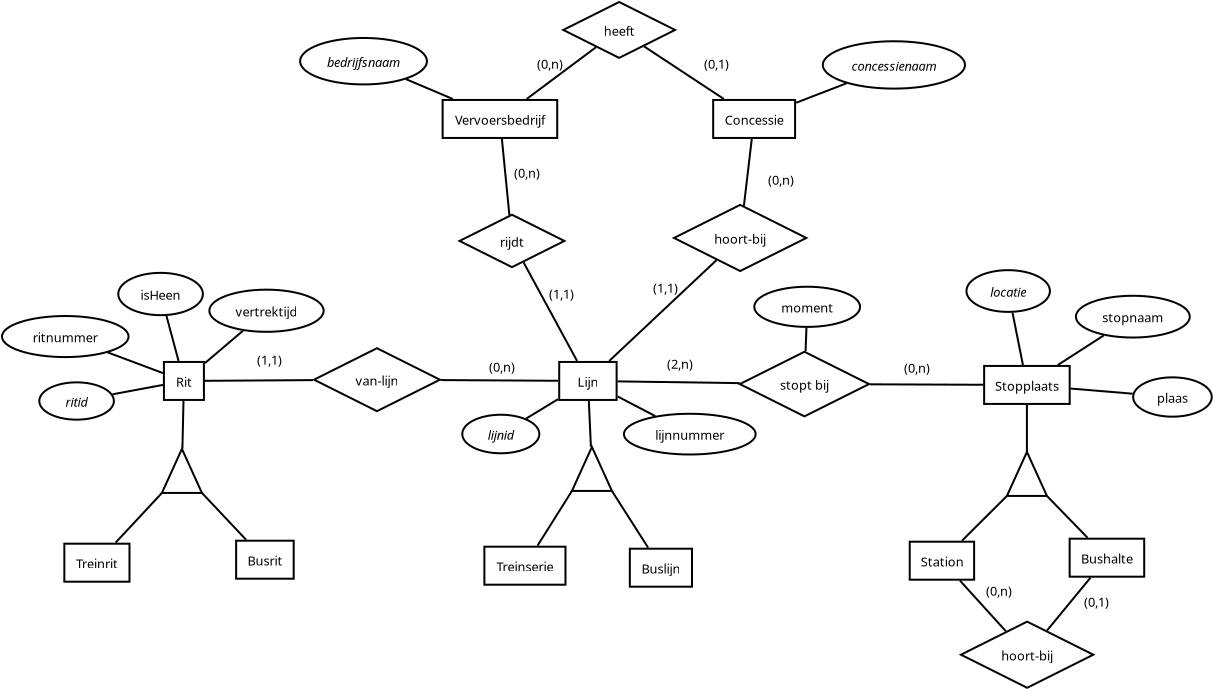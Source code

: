 <?xml version="1.0" encoding="UTF-8"?>
<dia:diagram xmlns:dia="http://www.lysator.liu.se/~alla/dia/">
  <dia:layer name="Background" visible="true" active="true">
    <dia:object type="Flowchart - Box" version="0" id="O0">
      <dia:attribute name="obj_pos">
        <dia:point val="77.44,1.2"/>
      </dia:attribute>
      <dia:attribute name="obj_bb">
        <dia:rectangle val="77.39,1.15;80.71,3.15"/>
      </dia:attribute>
      <dia:attribute name="elem_corner">
        <dia:point val="77.44,1.2"/>
      </dia:attribute>
      <dia:attribute name="elem_width">
        <dia:real val="3.22"/>
      </dia:attribute>
      <dia:attribute name="elem_height">
        <dia:real val="1.9"/>
      </dia:attribute>
      <dia:attribute name="show_background">
        <dia:boolean val="true"/>
      </dia:attribute>
      <dia:attribute name="padding">
        <dia:real val="0.5"/>
      </dia:attribute>
      <dia:attribute name="text">
        <dia:composite type="text">
          <dia:attribute name="string">
            <dia:string>#Station#</dia:string>
          </dia:attribute>
          <dia:attribute name="font">
            <dia:font family="sans" style="0" name="Helvetica"/>
          </dia:attribute>
          <dia:attribute name="height">
            <dia:real val="0.8"/>
          </dia:attribute>
          <dia:attribute name="pos">
            <dia:point val="79.05,2.434"/>
          </dia:attribute>
          <dia:attribute name="color">
            <dia:color val="#000000"/>
          </dia:attribute>
          <dia:attribute name="alignment">
            <dia:enum val="1"/>
          </dia:attribute>
        </dia:composite>
      </dia:attribute>
    </dia:object>
    <dia:object type="Flowchart - Box" version="0" id="O1">
      <dia:attribute name="obj_pos">
        <dia:point val="85.436,1.05"/>
      </dia:attribute>
      <dia:attribute name="obj_bb">
        <dia:rectangle val="85.386,1;89.214,3"/>
      </dia:attribute>
      <dia:attribute name="elem_corner">
        <dia:point val="85.436,1.05"/>
      </dia:attribute>
      <dia:attribute name="elem_width">
        <dia:real val="3.728"/>
      </dia:attribute>
      <dia:attribute name="elem_height">
        <dia:real val="1.9"/>
      </dia:attribute>
      <dia:attribute name="show_background">
        <dia:boolean val="true"/>
      </dia:attribute>
      <dia:attribute name="padding">
        <dia:real val="0.5"/>
      </dia:attribute>
      <dia:attribute name="text">
        <dia:composite type="text">
          <dia:attribute name="string">
            <dia:string>#Bushalte#</dia:string>
          </dia:attribute>
          <dia:attribute name="font">
            <dia:font family="sans" style="0" name="Helvetica"/>
          </dia:attribute>
          <dia:attribute name="height">
            <dia:real val="0.8"/>
          </dia:attribute>
          <dia:attribute name="pos">
            <dia:point val="87.3,2.284"/>
          </dia:attribute>
          <dia:attribute name="color">
            <dia:color val="#000000"/>
          </dia:attribute>
          <dia:attribute name="alignment">
            <dia:enum val="1"/>
          </dia:attribute>
        </dia:composite>
      </dia:attribute>
    </dia:object>
    <dia:object type="Flowchart - Box" version="0" id="O2">
      <dia:attribute name="obj_pos">
        <dia:point val="63.446,1.55"/>
      </dia:attribute>
      <dia:attribute name="obj_bb">
        <dia:rectangle val="63.396,1.5;66.604,3.5"/>
      </dia:attribute>
      <dia:attribute name="elem_corner">
        <dia:point val="63.446,1.55"/>
      </dia:attribute>
      <dia:attribute name="elem_width">
        <dia:real val="3.107"/>
      </dia:attribute>
      <dia:attribute name="elem_height">
        <dia:real val="1.9"/>
      </dia:attribute>
      <dia:attribute name="show_background">
        <dia:boolean val="true"/>
      </dia:attribute>
      <dia:attribute name="padding">
        <dia:real val="0.5"/>
      </dia:attribute>
      <dia:attribute name="text">
        <dia:composite type="text">
          <dia:attribute name="string">
            <dia:string>#Buslijn#</dia:string>
          </dia:attribute>
          <dia:attribute name="font">
            <dia:font family="sans" style="0" name="Helvetica"/>
          </dia:attribute>
          <dia:attribute name="height">
            <dia:real val="0.8"/>
          </dia:attribute>
          <dia:attribute name="pos">
            <dia:point val="65.0,2.784"/>
          </dia:attribute>
          <dia:attribute name="color">
            <dia:color val="#000000"/>
          </dia:attribute>
          <dia:attribute name="alignment">
            <dia:enum val="1"/>
          </dia:attribute>
        </dia:composite>
      </dia:attribute>
    </dia:object>
    <dia:object type="Flowchart - Box" version="0" id="O3">
      <dia:attribute name="obj_pos">
        <dia:point val="56.173,1.45"/>
      </dia:attribute>
      <dia:attribute name="obj_bb">
        <dia:rectangle val="56.123,1.4;60.278,3.4"/>
      </dia:attribute>
      <dia:attribute name="elem_corner">
        <dia:point val="56.173,1.45"/>
      </dia:attribute>
      <dia:attribute name="elem_width">
        <dia:real val="4.055"/>
      </dia:attribute>
      <dia:attribute name="elem_height">
        <dia:real val="1.9"/>
      </dia:attribute>
      <dia:attribute name="show_background">
        <dia:boolean val="true"/>
      </dia:attribute>
      <dia:attribute name="padding">
        <dia:real val="0.5"/>
      </dia:attribute>
      <dia:attribute name="text">
        <dia:composite type="text">
          <dia:attribute name="string">
            <dia:string>#Treinserie#</dia:string>
          </dia:attribute>
          <dia:attribute name="font">
            <dia:font family="sans" style="0" name="Helvetica"/>
          </dia:attribute>
          <dia:attribute name="height">
            <dia:real val="0.8"/>
          </dia:attribute>
          <dia:attribute name="pos">
            <dia:point val="58.2,2.684"/>
          </dia:attribute>
          <dia:attribute name="color">
            <dia:color val="#000000"/>
          </dia:attribute>
          <dia:attribute name="alignment">
            <dia:enum val="1"/>
          </dia:attribute>
        </dia:composite>
      </dia:attribute>
    </dia:object>
    <dia:object type="Flowchart - Box" version="0" id="O4">
      <dia:attribute name="obj_pos">
        <dia:point val="35.171,1.3"/>
      </dia:attribute>
      <dia:attribute name="obj_bb">
        <dia:rectangle val="35.121,1.25;38.479,3.25"/>
      </dia:attribute>
      <dia:attribute name="elem_corner">
        <dia:point val="35.171,1.3"/>
      </dia:attribute>
      <dia:attribute name="elem_width">
        <dia:real val="3.257"/>
      </dia:attribute>
      <dia:attribute name="elem_height">
        <dia:real val="1.9"/>
      </dia:attribute>
      <dia:attribute name="show_background">
        <dia:boolean val="true"/>
      </dia:attribute>
      <dia:attribute name="padding">
        <dia:real val="0.5"/>
      </dia:attribute>
      <dia:attribute name="text">
        <dia:composite type="text">
          <dia:attribute name="string">
            <dia:string>#Treinrit#</dia:string>
          </dia:attribute>
          <dia:attribute name="font">
            <dia:font family="sans" style="0" name="Helvetica"/>
          </dia:attribute>
          <dia:attribute name="height">
            <dia:real val="0.8"/>
          </dia:attribute>
          <dia:attribute name="pos">
            <dia:point val="36.8,2.534"/>
          </dia:attribute>
          <dia:attribute name="color">
            <dia:color val="#000000"/>
          </dia:attribute>
          <dia:attribute name="alignment">
            <dia:enum val="1"/>
          </dia:attribute>
        </dia:composite>
      </dia:attribute>
    </dia:object>
    <dia:object type="Flowchart - Box" version="0" id="O5">
      <dia:attribute name="obj_pos">
        <dia:point val="43.761,1.15"/>
      </dia:attribute>
      <dia:attribute name="obj_bb">
        <dia:rectangle val="43.711,1.1;46.689,3.1"/>
      </dia:attribute>
      <dia:attribute name="elem_corner">
        <dia:point val="43.761,1.15"/>
      </dia:attribute>
      <dia:attribute name="elem_width">
        <dia:real val="2.877"/>
      </dia:attribute>
      <dia:attribute name="elem_height">
        <dia:real val="1.9"/>
      </dia:attribute>
      <dia:attribute name="show_background">
        <dia:boolean val="true"/>
      </dia:attribute>
      <dia:attribute name="padding">
        <dia:real val="0.5"/>
      </dia:attribute>
      <dia:attribute name="text">
        <dia:composite type="text">
          <dia:attribute name="string">
            <dia:string>#Busrit#</dia:string>
          </dia:attribute>
          <dia:attribute name="font">
            <dia:font family="sans" style="0" name="Helvetica"/>
          </dia:attribute>
          <dia:attribute name="height">
            <dia:real val="0.8"/>
          </dia:attribute>
          <dia:attribute name="pos">
            <dia:point val="45.2,2.384"/>
          </dia:attribute>
          <dia:attribute name="color">
            <dia:color val="#000000"/>
          </dia:attribute>
          <dia:attribute name="alignment">
            <dia:enum val="1"/>
          </dia:attribute>
        </dia:composite>
      </dia:attribute>
    </dia:object>
    <dia:object type="Flowchart - Diamond" version="0" id="O6">
      <dia:attribute name="obj_pos">
        <dia:point val="47.652,-8.474"/>
      </dia:attribute>
      <dia:attribute name="obj_bb">
        <dia:rectangle val="47.602,-8.524;53.998,-5.276"/>
      </dia:attribute>
      <dia:attribute name="elem_corner">
        <dia:point val="47.652,-8.474"/>
      </dia:attribute>
      <dia:attribute name="elem_width">
        <dia:real val="6.296"/>
      </dia:attribute>
      <dia:attribute name="elem_height">
        <dia:real val="3.148"/>
      </dia:attribute>
      <dia:attribute name="show_background">
        <dia:boolean val="true"/>
      </dia:attribute>
      <dia:attribute name="padding">
        <dia:real val="0.354"/>
      </dia:attribute>
      <dia:attribute name="text">
        <dia:composite type="text">
          <dia:attribute name="string">
            <dia:string>#van-lijn#</dia:string>
          </dia:attribute>
          <dia:attribute name="font">
            <dia:font family="sans" style="0" name="Helvetica"/>
          </dia:attribute>
          <dia:attribute name="height">
            <dia:real val="0.8"/>
          </dia:attribute>
          <dia:attribute name="pos">
            <dia:point val="50.8,-6.616"/>
          </dia:attribute>
          <dia:attribute name="color">
            <dia:color val="#000000"/>
          </dia:attribute>
          <dia:attribute name="alignment">
            <dia:enum val="1"/>
          </dia:attribute>
        </dia:composite>
      </dia:attribute>
    </dia:object>
    <dia:object type="Flowchart - Box" version="0" id="O7">
      <dia:attribute name="obj_pos">
        <dia:point val="54.086,-20.887"/>
      </dia:attribute>
      <dia:attribute name="obj_bb">
        <dia:rectangle val="54.036,-20.938;59.864,-18.938"/>
      </dia:attribute>
      <dia:attribute name="elem_corner">
        <dia:point val="54.086,-20.887"/>
      </dia:attribute>
      <dia:attribute name="elem_width">
        <dia:real val="5.728"/>
      </dia:attribute>
      <dia:attribute name="elem_height">
        <dia:real val="1.9"/>
      </dia:attribute>
      <dia:attribute name="show_background">
        <dia:boolean val="true"/>
      </dia:attribute>
      <dia:attribute name="padding">
        <dia:real val="0.5"/>
      </dia:attribute>
      <dia:attribute name="text">
        <dia:composite type="text">
          <dia:attribute name="string">
            <dia:string>#Vervoersbedrijf#</dia:string>
          </dia:attribute>
          <dia:attribute name="font">
            <dia:font family="sans" style="0" name="Helvetica"/>
          </dia:attribute>
          <dia:attribute name="height">
            <dia:real val="0.8"/>
          </dia:attribute>
          <dia:attribute name="pos">
            <dia:point val="56.95,-19.653"/>
          </dia:attribute>
          <dia:attribute name="color">
            <dia:color val="#000000"/>
          </dia:attribute>
          <dia:attribute name="alignment">
            <dia:enum val="1"/>
          </dia:attribute>
        </dia:composite>
      </dia:attribute>
    </dia:object>
    <dia:object type="Flowchart - Diamond" version="0" id="O8">
      <dia:attribute name="obj_pos">
        <dia:point val="54.931,-15.147"/>
      </dia:attribute>
      <dia:attribute name="obj_bb">
        <dia:rectangle val="54.881,-15.197;60.219,-12.478"/>
      </dia:attribute>
      <dia:attribute name="elem_corner">
        <dia:point val="54.931,-15.147"/>
      </dia:attribute>
      <dia:attribute name="elem_width">
        <dia:real val="5.239"/>
      </dia:attribute>
      <dia:attribute name="elem_height">
        <dia:real val="2.619"/>
      </dia:attribute>
      <dia:attribute name="show_background">
        <dia:boolean val="true"/>
      </dia:attribute>
      <dia:attribute name="padding">
        <dia:real val="0.354"/>
      </dia:attribute>
      <dia:attribute name="text">
        <dia:composite type="text">
          <dia:attribute name="string">
            <dia:string>#rijdt#</dia:string>
          </dia:attribute>
          <dia:attribute name="font">
            <dia:font family="sans" style="0" name="Helvetica"/>
          </dia:attribute>
          <dia:attribute name="height">
            <dia:real val="0.8"/>
          </dia:attribute>
          <dia:attribute name="pos">
            <dia:point val="57.55,-13.553"/>
          </dia:attribute>
          <dia:attribute name="color">
            <dia:color val="#000000"/>
          </dia:attribute>
          <dia:attribute name="alignment">
            <dia:enum val="1"/>
          </dia:attribute>
        </dia:composite>
      </dia:attribute>
    </dia:object>
    <dia:object type="Flowchart - Diamond" version="0" id="O9">
      <dia:attribute name="obj_pos">
        <dia:point val="68.944,-8.296"/>
      </dia:attribute>
      <dia:attribute name="obj_bb">
        <dia:rectangle val="68.894,-8.346;75.453,-5.016"/>
      </dia:attribute>
      <dia:attribute name="elem_corner">
        <dia:point val="68.944,-8.296"/>
      </dia:attribute>
      <dia:attribute name="elem_width">
        <dia:real val="6.459"/>
      </dia:attribute>
      <dia:attribute name="elem_height">
        <dia:real val="3.229"/>
      </dia:attribute>
      <dia:attribute name="show_background">
        <dia:boolean val="true"/>
      </dia:attribute>
      <dia:attribute name="padding">
        <dia:real val="0.354"/>
      </dia:attribute>
      <dia:attribute name="text">
        <dia:composite type="text">
          <dia:attribute name="string">
            <dia:string>#stopt bij#</dia:string>
          </dia:attribute>
          <dia:attribute name="font">
            <dia:font family="sans" style="0" name="Helvetica"/>
          </dia:attribute>
          <dia:attribute name="height">
            <dia:real val="0.8"/>
          </dia:attribute>
          <dia:attribute name="pos">
            <dia:point val="72.173,-6.397"/>
          </dia:attribute>
          <dia:attribute name="color">
            <dia:color val="#000000"/>
          </dia:attribute>
          <dia:attribute name="alignment">
            <dia:enum val="1"/>
          </dia:attribute>
        </dia:composite>
      </dia:attribute>
    </dia:object>
    <dia:object type="Flowchart - Box" version="0" id="O10">
      <dia:attribute name="obj_pos">
        <dia:point val="40.15,-7.787"/>
      </dia:attribute>
      <dia:attribute name="obj_bb">
        <dia:rectangle val="40.1,-7.838;42.2,-5.838"/>
      </dia:attribute>
      <dia:attribute name="elem_corner">
        <dia:point val="40.15,-7.787"/>
      </dia:attribute>
      <dia:attribute name="elem_width">
        <dia:real val="2"/>
      </dia:attribute>
      <dia:attribute name="elem_height">
        <dia:real val="1.9"/>
      </dia:attribute>
      <dia:attribute name="show_background">
        <dia:boolean val="true"/>
      </dia:attribute>
      <dia:attribute name="padding">
        <dia:real val="0.5"/>
      </dia:attribute>
      <dia:attribute name="text">
        <dia:composite type="text">
          <dia:attribute name="string">
            <dia:string>#Rit#</dia:string>
          </dia:attribute>
          <dia:attribute name="font">
            <dia:font family="sans" style="0" name="Helvetica"/>
          </dia:attribute>
          <dia:attribute name="height">
            <dia:real val="0.8"/>
          </dia:attribute>
          <dia:attribute name="pos">
            <dia:point val="41.15,-6.553"/>
          </dia:attribute>
          <dia:attribute name="color">
            <dia:color val="#000000"/>
          </dia:attribute>
          <dia:attribute name="alignment">
            <dia:enum val="1"/>
          </dia:attribute>
        </dia:composite>
      </dia:attribute>
    </dia:object>
    <dia:object type="Flowchart - Extract" version="1" id="O11">
      <dia:attribute name="obj_pos">
        <dia:point val="40.05,-3.438"/>
      </dia:attribute>
      <dia:attribute name="obj_bb">
        <dia:rectangle val="39.972,-3.558;42.128,-1.188"/>
      </dia:attribute>
      <dia:attribute name="meta">
        <dia:composite type="dict"/>
      </dia:attribute>
      <dia:attribute name="elem_corner">
        <dia:point val="40.05,-3.438"/>
      </dia:attribute>
      <dia:attribute name="elem_width">
        <dia:real val="2"/>
      </dia:attribute>
      <dia:attribute name="elem_height">
        <dia:real val="2.2"/>
      </dia:attribute>
      <dia:attribute name="line_width">
        <dia:real val="0.1"/>
      </dia:attribute>
      <dia:attribute name="line_colour">
        <dia:color val="#000000"/>
      </dia:attribute>
      <dia:attribute name="fill_colour">
        <dia:color val="#ffffff"/>
      </dia:attribute>
      <dia:attribute name="show_background">
        <dia:boolean val="true"/>
      </dia:attribute>
      <dia:attribute name="line_style">
        <dia:enum val="0"/>
        <dia:real val="1"/>
      </dia:attribute>
      <dia:attribute name="padding">
        <dia:real val="0.1"/>
      </dia:attribute>
      <dia:attribute name="text">
        <dia:composite type="text">
          <dia:attribute name="string">
            <dia:string>##</dia:string>
          </dia:attribute>
          <dia:attribute name="font">
            <dia:font family="sans" style="0" name="Helvetica"/>
          </dia:attribute>
          <dia:attribute name="height">
            <dia:real val="0.8"/>
          </dia:attribute>
          <dia:attribute name="pos">
            <dia:point val="41.05,-1.503"/>
          </dia:attribute>
          <dia:attribute name="color">
            <dia:color val="#000000"/>
          </dia:attribute>
          <dia:attribute name="alignment">
            <dia:enum val="1"/>
          </dia:attribute>
        </dia:composite>
      </dia:attribute>
      <dia:attribute name="flip_horizontal">
        <dia:boolean val="false"/>
      </dia:attribute>
      <dia:attribute name="flip_vertical">
        <dia:boolean val="false"/>
      </dia:attribute>
      <dia:attribute name="subscale">
        <dia:real val="1"/>
      </dia:attribute>
    </dia:object>
    <dia:object type="Flowchart - Box" version="0" id="O12">
      <dia:attribute name="obj_pos">
        <dia:point val="59.915,-7.787"/>
      </dia:attribute>
      <dia:attribute name="obj_bb">
        <dia:rectangle val="59.865,-7.838;62.835,-5.838"/>
      </dia:attribute>
      <dia:attribute name="elem_corner">
        <dia:point val="59.915,-7.787"/>
      </dia:attribute>
      <dia:attribute name="elem_width">
        <dia:real val="2.87"/>
      </dia:attribute>
      <dia:attribute name="elem_height">
        <dia:real val="1.9"/>
      </dia:attribute>
      <dia:attribute name="show_background">
        <dia:boolean val="true"/>
      </dia:attribute>
      <dia:attribute name="padding">
        <dia:real val="0.5"/>
      </dia:attribute>
      <dia:attribute name="text">
        <dia:composite type="text">
          <dia:attribute name="string">
            <dia:string>#Lijn#</dia:string>
          </dia:attribute>
          <dia:attribute name="font">
            <dia:font family="sans" style="0" name="Helvetica"/>
          </dia:attribute>
          <dia:attribute name="height">
            <dia:real val="0.8"/>
          </dia:attribute>
          <dia:attribute name="pos">
            <dia:point val="61.35,-6.553"/>
          </dia:attribute>
          <dia:attribute name="color">
            <dia:color val="#000000"/>
          </dia:attribute>
          <dia:attribute name="alignment">
            <dia:enum val="1"/>
          </dia:attribute>
        </dia:composite>
      </dia:attribute>
    </dia:object>
    <dia:object type="Flowchart - Extract" version="1" id="O13">
      <dia:attribute name="obj_pos">
        <dia:point val="60.55,-3.538"/>
      </dia:attribute>
      <dia:attribute name="obj_bb">
        <dia:rectangle val="60.472,-3.658;62.628,-1.288"/>
      </dia:attribute>
      <dia:attribute name="meta">
        <dia:composite type="dict"/>
      </dia:attribute>
      <dia:attribute name="elem_corner">
        <dia:point val="60.55,-3.538"/>
      </dia:attribute>
      <dia:attribute name="elem_width">
        <dia:real val="2"/>
      </dia:attribute>
      <dia:attribute name="elem_height">
        <dia:real val="2.2"/>
      </dia:attribute>
      <dia:attribute name="line_width">
        <dia:real val="0.1"/>
      </dia:attribute>
      <dia:attribute name="line_colour">
        <dia:color val="#000000"/>
      </dia:attribute>
      <dia:attribute name="fill_colour">
        <dia:color val="#ffffff"/>
      </dia:attribute>
      <dia:attribute name="show_background">
        <dia:boolean val="true"/>
      </dia:attribute>
      <dia:attribute name="line_style">
        <dia:enum val="0"/>
        <dia:real val="1"/>
      </dia:attribute>
      <dia:attribute name="padding">
        <dia:real val="0.1"/>
      </dia:attribute>
      <dia:attribute name="text">
        <dia:composite type="text">
          <dia:attribute name="string">
            <dia:string>##</dia:string>
          </dia:attribute>
          <dia:attribute name="font">
            <dia:font family="sans" style="0" name="Helvetica"/>
          </dia:attribute>
          <dia:attribute name="height">
            <dia:real val="0.8"/>
          </dia:attribute>
          <dia:attribute name="pos">
            <dia:point val="61.55,-1.603"/>
          </dia:attribute>
          <dia:attribute name="color">
            <dia:color val="#000000"/>
          </dia:attribute>
          <dia:attribute name="alignment">
            <dia:enum val="1"/>
          </dia:attribute>
        </dia:composite>
      </dia:attribute>
      <dia:attribute name="flip_horizontal">
        <dia:boolean val="false"/>
      </dia:attribute>
      <dia:attribute name="flip_vertical">
        <dia:boolean val="false"/>
      </dia:attribute>
      <dia:attribute name="subscale">
        <dia:real val="1"/>
      </dia:attribute>
    </dia:object>
    <dia:object type="Flowchart - Box" version="0" id="O14">
      <dia:attribute name="obj_pos">
        <dia:point val="81.161,-7.588"/>
      </dia:attribute>
      <dia:attribute name="obj_bb">
        <dia:rectangle val="81.111,-7.638;85.489,-5.638"/>
      </dia:attribute>
      <dia:attribute name="elem_corner">
        <dia:point val="81.161,-7.588"/>
      </dia:attribute>
      <dia:attribute name="elem_width">
        <dia:real val="4.277"/>
      </dia:attribute>
      <dia:attribute name="elem_height">
        <dia:real val="1.9"/>
      </dia:attribute>
      <dia:attribute name="show_background">
        <dia:boolean val="true"/>
      </dia:attribute>
      <dia:attribute name="padding">
        <dia:real val="0.5"/>
      </dia:attribute>
      <dia:attribute name="text">
        <dia:composite type="text">
          <dia:attribute name="string">
            <dia:string>#Stopplaats#</dia:string>
          </dia:attribute>
          <dia:attribute name="font">
            <dia:font family="sans" style="0" name="Helvetica"/>
          </dia:attribute>
          <dia:attribute name="height">
            <dia:real val="0.8"/>
          </dia:attribute>
          <dia:attribute name="pos">
            <dia:point val="83.3,-6.353"/>
          </dia:attribute>
          <dia:attribute name="color">
            <dia:color val="#000000"/>
          </dia:attribute>
          <dia:attribute name="alignment">
            <dia:enum val="1"/>
          </dia:attribute>
        </dia:composite>
      </dia:attribute>
    </dia:object>
    <dia:object type="Flowchart - Extract" version="1" id="O15">
      <dia:attribute name="obj_pos">
        <dia:point val="82.3,-3.288"/>
      </dia:attribute>
      <dia:attribute name="obj_bb">
        <dia:rectangle val="82.222,-3.408;84.378,-1.038"/>
      </dia:attribute>
      <dia:attribute name="meta">
        <dia:composite type="dict"/>
      </dia:attribute>
      <dia:attribute name="elem_corner">
        <dia:point val="82.3,-3.288"/>
      </dia:attribute>
      <dia:attribute name="elem_width">
        <dia:real val="2"/>
      </dia:attribute>
      <dia:attribute name="elem_height">
        <dia:real val="2.2"/>
      </dia:attribute>
      <dia:attribute name="line_width">
        <dia:real val="0.1"/>
      </dia:attribute>
      <dia:attribute name="line_colour">
        <dia:color val="#000000"/>
      </dia:attribute>
      <dia:attribute name="fill_colour">
        <dia:color val="#ffffff"/>
      </dia:attribute>
      <dia:attribute name="show_background">
        <dia:boolean val="true"/>
      </dia:attribute>
      <dia:attribute name="line_style">
        <dia:enum val="0"/>
        <dia:real val="1"/>
      </dia:attribute>
      <dia:attribute name="padding">
        <dia:real val="0.1"/>
      </dia:attribute>
      <dia:attribute name="text">
        <dia:composite type="text">
          <dia:attribute name="string">
            <dia:string>##</dia:string>
          </dia:attribute>
          <dia:attribute name="font">
            <dia:font family="sans" style="0" name="Helvetica"/>
          </dia:attribute>
          <dia:attribute name="height">
            <dia:real val="0.8"/>
          </dia:attribute>
          <dia:attribute name="pos">
            <dia:point val="83.3,-1.353"/>
          </dia:attribute>
          <dia:attribute name="color">
            <dia:color val="#000000"/>
          </dia:attribute>
          <dia:attribute name="alignment">
            <dia:enum val="1"/>
          </dia:attribute>
        </dia:composite>
      </dia:attribute>
      <dia:attribute name="flip_horizontal">
        <dia:boolean val="false"/>
      </dia:attribute>
      <dia:attribute name="flip_vertical">
        <dia:boolean val="false"/>
      </dia:attribute>
      <dia:attribute name="subscale">
        <dia:real val="1"/>
      </dia:attribute>
    </dia:object>
    <dia:object type="Flowchart - Box" version="0" id="O16">
      <dia:attribute name="obj_pos">
        <dia:point val="67.613,-20.887"/>
      </dia:attribute>
      <dia:attribute name="obj_bb">
        <dia:rectangle val="67.563,-20.938;71.758,-18.938"/>
      </dia:attribute>
      <dia:attribute name="elem_corner">
        <dia:point val="67.613,-20.887"/>
      </dia:attribute>
      <dia:attribute name="elem_width">
        <dia:real val="4.095"/>
      </dia:attribute>
      <dia:attribute name="elem_height">
        <dia:real val="1.9"/>
      </dia:attribute>
      <dia:attribute name="show_background">
        <dia:boolean val="true"/>
      </dia:attribute>
      <dia:attribute name="padding">
        <dia:real val="0.5"/>
      </dia:attribute>
      <dia:attribute name="text">
        <dia:composite type="text">
          <dia:attribute name="string">
            <dia:string>#Concessie#</dia:string>
          </dia:attribute>
          <dia:attribute name="font">
            <dia:font family="sans" style="0" name="Helvetica"/>
          </dia:attribute>
          <dia:attribute name="height">
            <dia:real val="0.8"/>
          </dia:attribute>
          <dia:attribute name="pos">
            <dia:point val="69.66,-19.653"/>
          </dia:attribute>
          <dia:attribute name="color">
            <dia:color val="#000000"/>
          </dia:attribute>
          <dia:attribute name="alignment">
            <dia:enum val="1"/>
          </dia:attribute>
        </dia:composite>
      </dia:attribute>
    </dia:object>
    <dia:object type="Flowchart - Diamond" version="0" id="O17">
      <dia:attribute name="obj_pos">
        <dia:point val="60.117,-25.784"/>
      </dia:attribute>
      <dia:attribute name="obj_bb">
        <dia:rectangle val="60.067,-25.834;65.753,-22.941"/>
      </dia:attribute>
      <dia:attribute name="elem_corner">
        <dia:point val="60.117,-25.784"/>
      </dia:attribute>
      <dia:attribute name="elem_width">
        <dia:real val="5.586"/>
      </dia:attribute>
      <dia:attribute name="elem_height">
        <dia:real val="2.793"/>
      </dia:attribute>
      <dia:attribute name="show_background">
        <dia:boolean val="true"/>
      </dia:attribute>
      <dia:attribute name="padding">
        <dia:real val="0.354"/>
      </dia:attribute>
      <dia:attribute name="text">
        <dia:composite type="text">
          <dia:attribute name="string">
            <dia:string>#heeft#</dia:string>
          </dia:attribute>
          <dia:attribute name="font">
            <dia:font family="sans" style="0" name="Helvetica"/>
          </dia:attribute>
          <dia:attribute name="height">
            <dia:real val="0.8"/>
          </dia:attribute>
          <dia:attribute name="pos">
            <dia:point val="62.91,-24.103"/>
          </dia:attribute>
          <dia:attribute name="color">
            <dia:color val="#000000"/>
          </dia:attribute>
          <dia:attribute name="alignment">
            <dia:enum val="1"/>
          </dia:attribute>
        </dia:composite>
      </dia:attribute>
    </dia:object>
    <dia:object type="Flowchart - Diamond" version="0" id="O18">
      <dia:attribute name="obj_pos">
        <dia:point val="65.653,-15.641"/>
      </dia:attribute>
      <dia:attribute name="obj_bb">
        <dia:rectangle val="65.603,-15.691;72.317,-12.284"/>
      </dia:attribute>
      <dia:attribute name="elem_corner">
        <dia:point val="65.653,-15.641"/>
      </dia:attribute>
      <dia:attribute name="elem_width">
        <dia:real val="6.614"/>
      </dia:attribute>
      <dia:attribute name="elem_height">
        <dia:real val="3.307"/>
      </dia:attribute>
      <dia:attribute name="show_background">
        <dia:boolean val="true"/>
      </dia:attribute>
      <dia:attribute name="padding">
        <dia:real val="0.354"/>
      </dia:attribute>
      <dia:attribute name="text">
        <dia:composite type="text">
          <dia:attribute name="string">
            <dia:string>#hoort-bij#</dia:string>
          </dia:attribute>
          <dia:attribute name="font">
            <dia:font family="sans" style="0" name="Helvetica"/>
          </dia:attribute>
          <dia:attribute name="height">
            <dia:real val="0.8"/>
          </dia:attribute>
          <dia:attribute name="pos">
            <dia:point val="68.96,-13.703"/>
          </dia:attribute>
          <dia:attribute name="color">
            <dia:color val="#000000"/>
          </dia:attribute>
          <dia:attribute name="alignment">
            <dia:enum val="1"/>
          </dia:attribute>
        </dia:composite>
      </dia:attribute>
    </dia:object>
    <dia:object type="Standard - Line" version="0" id="O19">
      <dia:attribute name="obj_pos">
        <dia:point val="56.95,-19.938"/>
      </dia:attribute>
      <dia:attribute name="obj_bb">
        <dia:rectangle val="56.95,-19.938;56.95,-19.938"/>
      </dia:attribute>
      <dia:attribute name="conn_endpoints">
        <dia:point val="56.95,-19.938"/>
        <dia:point val="56.95,-19.938"/>
      </dia:attribute>
      <dia:attribute name="numcp">
        <dia:int val="1"/>
      </dia:attribute>
      <dia:connections>
        <dia:connection handle="0" to="O7" connection="16"/>
        <dia:connection handle="1" to="O7" connection="16"/>
      </dia:connections>
    </dia:object>
    <dia:object type="Standard - Line" version="0" id="O20">
      <dia:attribute name="obj_pos">
        <dia:point val="57.046,-18.96"/>
      </dia:attribute>
      <dia:attribute name="obj_bb">
        <dia:rectangle val="56.992,-19.015;57.477,-15.079"/>
      </dia:attribute>
      <dia:attribute name="conn_endpoints">
        <dia:point val="57.046,-18.96"/>
        <dia:point val="57.422,-15.133"/>
      </dia:attribute>
      <dia:attribute name="numcp">
        <dia:int val="1"/>
      </dia:attribute>
      <dia:connections>
        <dia:connection handle="0" to="O7" connection="16"/>
        <dia:connection handle="1" to="O8" connection="16"/>
      </dia:connections>
    </dia:object>
    <dia:object type="Standard - Line" version="0" id="O21">
      <dia:attribute name="obj_pos">
        <dia:point val="58.13,-12.769"/>
      </dia:attribute>
      <dia:attribute name="obj_bb">
        <dia:rectangle val="58.062,-12.837;60.875,-7.77"/>
      </dia:attribute>
      <dia:attribute name="conn_endpoints">
        <dia:point val="58.13,-12.769"/>
        <dia:point val="60.807,-7.838"/>
      </dia:attribute>
      <dia:attribute name="numcp">
        <dia:int val="1"/>
      </dia:attribute>
      <dia:connections>
        <dia:connection handle="0" to="O8" connection="16"/>
        <dia:connection handle="1" to="O12" connection="16"/>
      </dia:connections>
    </dia:object>
    <dia:object type="Standard - Text" version="1" id="O22">
      <dia:attribute name="obj_pos">
        <dia:point val="57.66,-17"/>
      </dia:attribute>
      <dia:attribute name="obj_bb">
        <dia:rectangle val="57.66,-17.684;58.978,-16.812"/>
      </dia:attribute>
      <dia:attribute name="text">
        <dia:composite type="text">
          <dia:attribute name="string">
            <dia:string>#(0,n)#</dia:string>
          </dia:attribute>
          <dia:attribute name="font">
            <dia:font family="sans" style="0" name="Helvetica"/>
          </dia:attribute>
          <dia:attribute name="height">
            <dia:real val="0.8"/>
          </dia:attribute>
          <dia:attribute name="pos">
            <dia:point val="57.66,-17"/>
          </dia:attribute>
          <dia:attribute name="color">
            <dia:color val="#000000"/>
          </dia:attribute>
          <dia:attribute name="alignment">
            <dia:enum val="0"/>
          </dia:attribute>
        </dia:composite>
      </dia:attribute>
      <dia:attribute name="valign">
        <dia:enum val="3"/>
      </dia:attribute>
    </dia:object>
    <dia:object type="Standard - Text" version="1" id="O23">
      <dia:attribute name="obj_pos">
        <dia:point val="59.41,-10.95"/>
      </dia:attribute>
      <dia:attribute name="obj_bb">
        <dia:rectangle val="59.41,-11.634;60.698,-10.762"/>
      </dia:attribute>
      <dia:attribute name="text">
        <dia:composite type="text">
          <dia:attribute name="string">
            <dia:string>#(1,1)#</dia:string>
          </dia:attribute>
          <dia:attribute name="font">
            <dia:font family="sans" style="0" name="Helvetica"/>
          </dia:attribute>
          <dia:attribute name="height">
            <dia:real val="0.8"/>
          </dia:attribute>
          <dia:attribute name="pos">
            <dia:point val="59.41,-10.95"/>
          </dia:attribute>
          <dia:attribute name="color">
            <dia:color val="#000000"/>
          </dia:attribute>
          <dia:attribute name="alignment">
            <dia:enum val="0"/>
          </dia:attribute>
        </dia:composite>
      </dia:attribute>
      <dia:attribute name="valign">
        <dia:enum val="3"/>
      </dia:attribute>
    </dia:object>
    <dia:object type="Standard - Line" version="0" id="O24">
      <dia:attribute name="obj_pos">
        <dia:point val="58.289,-20.938"/>
      </dia:attribute>
      <dia:attribute name="obj_bb">
        <dia:rectangle val="58.219,-23.592;61.82,-20.868"/>
      </dia:attribute>
      <dia:attribute name="conn_endpoints">
        <dia:point val="58.289,-20.938"/>
        <dia:point val="61.75,-23.522"/>
      </dia:attribute>
      <dia:attribute name="numcp">
        <dia:int val="1"/>
      </dia:attribute>
      <dia:connections>
        <dia:connection handle="0" to="O7" connection="16"/>
        <dia:connection handle="1" to="O17" connection="16"/>
      </dia:connections>
    </dia:object>
    <dia:object type="Standard - Line" version="0" id="O25">
      <dia:attribute name="obj_pos">
        <dia:point val="64.158,-23.565"/>
      </dia:attribute>
      <dia:attribute name="obj_bb">
        <dia:rectangle val="64.089,-23.634;68.212,-20.868"/>
      </dia:attribute>
      <dia:attribute name="conn_endpoints">
        <dia:point val="64.158,-23.565"/>
        <dia:point val="68.143,-20.938"/>
      </dia:attribute>
      <dia:attribute name="numcp">
        <dia:int val="1"/>
      </dia:attribute>
      <dia:connections>
        <dia:connection handle="0" to="O17" connection="16"/>
        <dia:connection handle="1" to="O16" connection="16"/>
      </dia:connections>
    </dia:object>
    <dia:object type="Standard - Text" version="1" id="O26">
      <dia:attribute name="obj_pos">
        <dia:point val="62.91,-24.387"/>
      </dia:attribute>
      <dia:attribute name="obj_bb">
        <dia:rectangle val="62.91,-25.072;62.91,-24.2"/>
      </dia:attribute>
      <dia:attribute name="text">
        <dia:composite type="text">
          <dia:attribute name="string">
            <dia:string>##</dia:string>
          </dia:attribute>
          <dia:attribute name="font">
            <dia:font family="sans" style="0" name="Helvetica"/>
          </dia:attribute>
          <dia:attribute name="height">
            <dia:real val="0.8"/>
          </dia:attribute>
          <dia:attribute name="pos">
            <dia:point val="62.91,-24.387"/>
          </dia:attribute>
          <dia:attribute name="color">
            <dia:color val="#000000"/>
          </dia:attribute>
          <dia:attribute name="alignment">
            <dia:enum val="0"/>
          </dia:attribute>
        </dia:composite>
      </dia:attribute>
      <dia:attribute name="valign">
        <dia:enum val="3"/>
      </dia:attribute>
      <dia:connections>
        <dia:connection handle="0" to="O17" connection="16"/>
      </dia:connections>
    </dia:object>
    <dia:object type="Standard - Text" version="1" id="O27">
      <dia:attribute name="obj_pos">
        <dia:point val="58.81,-22.45"/>
      </dia:attribute>
      <dia:attribute name="obj_bb">
        <dia:rectangle val="58.81,-23.134;60.128,-22.262"/>
      </dia:attribute>
      <dia:attribute name="text">
        <dia:composite type="text">
          <dia:attribute name="string">
            <dia:string>#(0,n)#</dia:string>
          </dia:attribute>
          <dia:attribute name="font">
            <dia:font family="sans" style="0" name="Helvetica"/>
          </dia:attribute>
          <dia:attribute name="height">
            <dia:real val="0.8"/>
          </dia:attribute>
          <dia:attribute name="pos">
            <dia:point val="58.81,-22.45"/>
          </dia:attribute>
          <dia:attribute name="color">
            <dia:color val="#000000"/>
          </dia:attribute>
          <dia:attribute name="alignment">
            <dia:enum val="0"/>
          </dia:attribute>
        </dia:composite>
      </dia:attribute>
      <dia:attribute name="valign">
        <dia:enum val="3"/>
      </dia:attribute>
    </dia:object>
    <dia:object type="Standard - Text" version="1" id="O28">
      <dia:attribute name="obj_pos">
        <dia:point val="67.16,-22.45"/>
      </dia:attribute>
      <dia:attribute name="obj_bb">
        <dia:rectangle val="67.16,-23.134;68.448,-22.262"/>
      </dia:attribute>
      <dia:attribute name="text">
        <dia:composite type="text">
          <dia:attribute name="string">
            <dia:string>#(0,1)#</dia:string>
          </dia:attribute>
          <dia:attribute name="font">
            <dia:font family="sans" style="0" name="Helvetica"/>
          </dia:attribute>
          <dia:attribute name="height">
            <dia:real val="0.8"/>
          </dia:attribute>
          <dia:attribute name="pos">
            <dia:point val="67.16,-22.45"/>
          </dia:attribute>
          <dia:attribute name="color">
            <dia:color val="#000000"/>
          </dia:attribute>
          <dia:attribute name="alignment">
            <dia:enum val="0"/>
          </dia:attribute>
        </dia:composite>
      </dia:attribute>
      <dia:attribute name="valign">
        <dia:enum val="3"/>
      </dia:attribute>
    </dia:object>
    <dia:object type="Standard - Line" version="0" id="O29">
      <dia:attribute name="obj_pos">
        <dia:point val="69.149,-15.594"/>
      </dia:attribute>
      <dia:attribute name="obj_bb">
        <dia:rectangle val="69.094,-18.993;69.598,-15.539"/>
      </dia:attribute>
      <dia:attribute name="conn_endpoints">
        <dia:point val="69.149,-15.594"/>
        <dia:point val="69.542,-18.937"/>
      </dia:attribute>
      <dia:attribute name="numcp">
        <dia:int val="1"/>
      </dia:attribute>
      <dia:connections>
        <dia:connection handle="0" to="O18" connection="16"/>
        <dia:connection handle="1" to="O16" connection="16"/>
      </dia:connections>
    </dia:object>
    <dia:object type="Standard - Line" version="0" id="O30">
      <dia:attribute name="obj_pos">
        <dia:point val="67.778,-12.877"/>
      </dia:attribute>
      <dia:attribute name="obj_bb">
        <dia:rectangle val="62.343,-12.947;67.848,-7.766"/>
      </dia:attribute>
      <dia:attribute name="conn_endpoints">
        <dia:point val="67.778,-12.877"/>
        <dia:point val="62.414,-7.837"/>
      </dia:attribute>
      <dia:attribute name="numcp">
        <dia:int val="1"/>
      </dia:attribute>
      <dia:connections>
        <dia:connection handle="0" to="O18" connection="16"/>
        <dia:connection handle="1" to="O12" connection="16"/>
      </dia:connections>
    </dia:object>
    <dia:object type="Standard - Text" version="1" id="O31">
      <dia:attribute name="obj_pos">
        <dia:point val="70.36,-16.65"/>
      </dia:attribute>
      <dia:attribute name="obj_bb">
        <dia:rectangle val="70.36,-17.334;71.678,-16.462"/>
      </dia:attribute>
      <dia:attribute name="text">
        <dia:composite type="text">
          <dia:attribute name="string">
            <dia:string>#(0,n)#</dia:string>
          </dia:attribute>
          <dia:attribute name="font">
            <dia:font family="sans" style="0" name="Helvetica"/>
          </dia:attribute>
          <dia:attribute name="height">
            <dia:real val="0.8"/>
          </dia:attribute>
          <dia:attribute name="pos">
            <dia:point val="70.36,-16.65"/>
          </dia:attribute>
          <dia:attribute name="color">
            <dia:color val="#000000"/>
          </dia:attribute>
          <dia:attribute name="alignment">
            <dia:enum val="0"/>
          </dia:attribute>
        </dia:composite>
      </dia:attribute>
      <dia:attribute name="valign">
        <dia:enum val="3"/>
      </dia:attribute>
    </dia:object>
    <dia:object type="Standard - Text" version="1" id="O32">
      <dia:attribute name="obj_pos">
        <dia:point val="64.61,-11.25"/>
      </dia:attribute>
      <dia:attribute name="obj_bb">
        <dia:rectangle val="64.61,-11.934;65.898,-11.062"/>
      </dia:attribute>
      <dia:attribute name="text">
        <dia:composite type="text">
          <dia:attribute name="string">
            <dia:string>#(1,1)#</dia:string>
          </dia:attribute>
          <dia:attribute name="font">
            <dia:font family="sans" style="0" name="Helvetica"/>
          </dia:attribute>
          <dia:attribute name="height">
            <dia:real val="0.8"/>
          </dia:attribute>
          <dia:attribute name="pos">
            <dia:point val="64.61,-11.25"/>
          </dia:attribute>
          <dia:attribute name="color">
            <dia:color val="#000000"/>
          </dia:attribute>
          <dia:attribute name="alignment">
            <dia:enum val="0"/>
          </dia:attribute>
        </dia:composite>
      </dia:attribute>
      <dia:attribute name="valign">
        <dia:enum val="3"/>
      </dia:attribute>
    </dia:object>
    <dia:object type="Standard - Line" version="0" id="O33">
      <dia:attribute name="obj_pos">
        <dia:point val="42.198,-6.844"/>
      </dia:attribute>
      <dia:attribute name="obj_bb">
        <dia:rectangle val="42.148,-6.93;47.652,-6.794"/>
      </dia:attribute>
      <dia:attribute name="conn_endpoints">
        <dia:point val="42.198,-6.844"/>
        <dia:point val="47.602,-6.879"/>
      </dia:attribute>
      <dia:attribute name="numcp">
        <dia:int val="1"/>
      </dia:attribute>
      <dia:connections>
        <dia:connection handle="0" to="O10" connection="16"/>
        <dia:connection handle="1" to="O6" connection="16"/>
      </dia:connections>
    </dia:object>
    <dia:object type="Standard - Line" version="0" id="O34">
      <dia:attribute name="obj_pos">
        <dia:point val="53.998,-6.881"/>
      </dia:attribute>
      <dia:attribute name="obj_bb">
        <dia:rectangle val="53.948,-6.931;59.915,-6.796"/>
      </dia:attribute>
      <dia:attribute name="conn_endpoints">
        <dia:point val="53.998,-6.881"/>
        <dia:point val="59.865,-6.846"/>
      </dia:attribute>
      <dia:attribute name="numcp">
        <dia:int val="1"/>
      </dia:attribute>
      <dia:connections>
        <dia:connection handle="0" to="O6" connection="16"/>
        <dia:connection handle="1" to="O12" connection="16"/>
      </dia:connections>
    </dia:object>
    <dia:object type="Standard - Text" version="1" id="O35">
      <dia:attribute name="obj_pos">
        <dia:point val="44.81,-7.65"/>
      </dia:attribute>
      <dia:attribute name="obj_bb">
        <dia:rectangle val="44.81,-8.334;46.098,-7.462"/>
      </dia:attribute>
      <dia:attribute name="text">
        <dia:composite type="text">
          <dia:attribute name="string">
            <dia:string>#(1,1)#</dia:string>
          </dia:attribute>
          <dia:attribute name="font">
            <dia:font family="sans" style="0" name="Helvetica"/>
          </dia:attribute>
          <dia:attribute name="height">
            <dia:real val="0.8"/>
          </dia:attribute>
          <dia:attribute name="pos">
            <dia:point val="44.81,-7.65"/>
          </dia:attribute>
          <dia:attribute name="color">
            <dia:color val="#000000"/>
          </dia:attribute>
          <dia:attribute name="alignment">
            <dia:enum val="0"/>
          </dia:attribute>
        </dia:composite>
      </dia:attribute>
      <dia:attribute name="valign">
        <dia:enum val="3"/>
      </dia:attribute>
    </dia:object>
    <dia:object type="Standard - Text" version="1" id="O36">
      <dia:attribute name="obj_pos">
        <dia:point val="56.41,-7.3"/>
      </dia:attribute>
      <dia:attribute name="obj_bb">
        <dia:rectangle val="56.41,-7.984;57.728,-7.112"/>
      </dia:attribute>
      <dia:attribute name="text">
        <dia:composite type="text">
          <dia:attribute name="string">
            <dia:string>#(0,n)#</dia:string>
          </dia:attribute>
          <dia:attribute name="font">
            <dia:font family="sans" style="0" name="Helvetica"/>
          </dia:attribute>
          <dia:attribute name="height">
            <dia:real val="0.8"/>
          </dia:attribute>
          <dia:attribute name="pos">
            <dia:point val="56.41,-7.3"/>
          </dia:attribute>
          <dia:attribute name="color">
            <dia:color val="#000000"/>
          </dia:attribute>
          <dia:attribute name="alignment">
            <dia:enum val="0"/>
          </dia:attribute>
        </dia:composite>
      </dia:attribute>
      <dia:attribute name="valign">
        <dia:enum val="3"/>
      </dia:attribute>
    </dia:object>
    <dia:object type="Standard - Line" version="0" id="O37">
      <dia:attribute name="obj_pos">
        <dia:point val="62.832,-6.816"/>
      </dia:attribute>
      <dia:attribute name="obj_bb">
        <dia:rectangle val="62.782,-6.867;68.988,-6.677"/>
      </dia:attribute>
      <dia:attribute name="conn_endpoints">
        <dia:point val="62.832,-6.816"/>
        <dia:point val="68.938,-6.728"/>
      </dia:attribute>
      <dia:attribute name="numcp">
        <dia:int val="1"/>
      </dia:attribute>
      <dia:connections>
        <dia:connection handle="0" to="O12" connection="16"/>
        <dia:connection handle="1" to="O9" connection="16"/>
      </dia:connections>
    </dia:object>
    <dia:object type="Standard - Line" version="0" id="O38">
      <dia:attribute name="obj_pos">
        <dia:point val="81.113,-6.646"/>
      </dia:attribute>
      <dia:attribute name="obj_bb">
        <dia:rectangle val="75.402,-6.718;81.163,-6.596"/>
      </dia:attribute>
      <dia:attribute name="conn_endpoints">
        <dia:point val="81.113,-6.646"/>
        <dia:point val="75.453,-6.668"/>
      </dia:attribute>
      <dia:attribute name="numcp">
        <dia:int val="1"/>
      </dia:attribute>
      <dia:connections>
        <dia:connection handle="0" to="O14" connection="16"/>
        <dia:connection handle="1" to="O9" connection="16"/>
      </dia:connections>
    </dia:object>
    <dia:object type="Standard - Text" version="1" id="O39">
      <dia:attribute name="obj_pos">
        <dia:point val="65.31,-7.45"/>
      </dia:attribute>
      <dia:attribute name="obj_bb">
        <dia:rectangle val="65.31,-8.134;66.628,-7.262"/>
      </dia:attribute>
      <dia:attribute name="text">
        <dia:composite type="text">
          <dia:attribute name="string">
            <dia:string>#(2,n)#</dia:string>
          </dia:attribute>
          <dia:attribute name="font">
            <dia:font family="sans" style="0" name="Helvetica"/>
          </dia:attribute>
          <dia:attribute name="height">
            <dia:real val="0.8"/>
          </dia:attribute>
          <dia:attribute name="pos">
            <dia:point val="65.31,-7.45"/>
          </dia:attribute>
          <dia:attribute name="color">
            <dia:color val="#000000"/>
          </dia:attribute>
          <dia:attribute name="alignment">
            <dia:enum val="0"/>
          </dia:attribute>
        </dia:composite>
      </dia:attribute>
      <dia:attribute name="valign">
        <dia:enum val="3"/>
      </dia:attribute>
    </dia:object>
    <dia:object type="Standard - Text" version="1" id="O40">
      <dia:attribute name="obj_pos">
        <dia:point val="77.16,-7.25"/>
      </dia:attribute>
      <dia:attribute name="obj_bb">
        <dia:rectangle val="77.16,-7.934;78.478,-7.062"/>
      </dia:attribute>
      <dia:attribute name="text">
        <dia:composite type="text">
          <dia:attribute name="string">
            <dia:string>#(0,n)#</dia:string>
          </dia:attribute>
          <dia:attribute name="font">
            <dia:font family="sans" style="0" name="Helvetica"/>
          </dia:attribute>
          <dia:attribute name="height">
            <dia:real val="0.8"/>
          </dia:attribute>
          <dia:attribute name="pos">
            <dia:point val="77.16,-7.25"/>
          </dia:attribute>
          <dia:attribute name="color">
            <dia:color val="#000000"/>
          </dia:attribute>
          <dia:attribute name="alignment">
            <dia:enum val="0"/>
          </dia:attribute>
        </dia:composite>
      </dia:attribute>
      <dia:attribute name="valign">
        <dia:enum val="3"/>
      </dia:attribute>
    </dia:object>
    <dia:object type="Standard - Line" version="0" id="O41">
      <dia:attribute name="obj_pos">
        <dia:point val="41.128,-5.837"/>
      </dia:attribute>
      <dia:attribute name="obj_bb">
        <dia:rectangle val="41.024,-5.888;41.179,-3.398"/>
      </dia:attribute>
      <dia:attribute name="conn_endpoints">
        <dia:point val="41.128,-5.837"/>
        <dia:point val="41.075,-3.449"/>
      </dia:attribute>
      <dia:attribute name="numcp">
        <dia:int val="1"/>
      </dia:attribute>
      <dia:connections>
        <dia:connection handle="0" to="O10" connection="16"/>
        <dia:connection handle="1" to="O11" connection="12"/>
      </dia:connections>
    </dia:object>
    <dia:object type="Standard - Line" version="0" id="O42">
      <dia:attribute name="obj_pos">
        <dia:point val="37.732,1.25"/>
      </dia:attribute>
      <dia:attribute name="obj_bb">
        <dia:rectangle val="37.661,-1.308;40.121,1.321"/>
      </dia:attribute>
      <dia:attribute name="conn_endpoints">
        <dia:point val="37.732,1.25"/>
        <dia:point val="40.05,-1.238"/>
      </dia:attribute>
      <dia:attribute name="numcp">
        <dia:int val="1"/>
      </dia:attribute>
      <dia:connections>
        <dia:connection handle="0" to="O4" connection="16"/>
        <dia:connection handle="1" to="O11" connection="0"/>
      </dia:connections>
    </dia:object>
    <dia:object type="Standard - Line" version="0" id="O43">
      <dia:attribute name="obj_pos">
        <dia:point val="44.257,1.101"/>
      </dia:attribute>
      <dia:attribute name="obj_bb">
        <dia:rectangle val="41.979,-1.308;44.328,1.172"/>
      </dia:attribute>
      <dia:attribute name="conn_endpoints">
        <dia:point val="44.257,1.101"/>
        <dia:point val="42.05,-1.238"/>
      </dia:attribute>
      <dia:attribute name="numcp">
        <dia:int val="1"/>
      </dia:attribute>
      <dia:connections>
        <dia:connection handle="0" to="O5" connection="16"/>
        <dia:connection handle="1" to="O11" connection="4"/>
      </dia:connections>
    </dia:object>
    <dia:object type="Standard - Line" version="0" id="O44">
      <dia:attribute name="obj_pos">
        <dia:point val="58.827,1.404"/>
      </dia:attribute>
      <dia:attribute name="obj_bb">
        <dia:rectangle val="58.758,-1.406;60.619,1.473"/>
      </dia:attribute>
      <dia:attribute name="conn_endpoints">
        <dia:point val="58.827,1.404"/>
        <dia:point val="60.55,-1.337"/>
      </dia:attribute>
      <dia:attribute name="numcp">
        <dia:int val="1"/>
      </dia:attribute>
      <dia:connections>
        <dia:connection handle="0" to="O3" connection="16"/>
        <dia:connection handle="1" to="O13" connection="0"/>
      </dia:connections>
    </dia:object>
    <dia:object type="Standard - Line" version="0" id="O45">
      <dia:attribute name="obj_pos">
        <dia:point val="64.362,1.501"/>
      </dia:attribute>
      <dia:attribute name="obj_bb">
        <dia:rectangle val="62.481,-1.407;64.431,1.57"/>
      </dia:attribute>
      <dia:attribute name="conn_endpoints">
        <dia:point val="64.362,1.501"/>
        <dia:point val="62.55,-1.337"/>
      </dia:attribute>
      <dia:attribute name="numcp">
        <dia:int val="1"/>
      </dia:attribute>
      <dia:connections>
        <dia:connection handle="0" to="O2" connection="16"/>
        <dia:connection handle="1" to="O13" connection="4"/>
      </dia:connections>
    </dia:object>
    <dia:object type="Standard - Line" version="0" id="O46">
      <dia:attribute name="obj_pos">
        <dia:point val="61.395,-5.838"/>
      </dia:attribute>
      <dia:attribute name="obj_bb">
        <dia:rectangle val="61.343,-5.89;61.552,-3.495"/>
      </dia:attribute>
      <dia:attribute name="conn_endpoints">
        <dia:point val="61.395,-5.838"/>
        <dia:point val="61.5,-3.547"/>
      </dia:attribute>
      <dia:attribute name="numcp">
        <dia:int val="1"/>
      </dia:attribute>
      <dia:connections>
        <dia:connection handle="0" to="O12" connection="16"/>
        <dia:connection handle="1" to="O13" connection="12"/>
      </dia:connections>
    </dia:object>
    <dia:object type="Standard - Line" version="0" id="O47">
      <dia:attribute name="obj_pos">
        <dia:point val="80.054,1.15"/>
      </dia:attribute>
      <dia:attribute name="obj_bb">
        <dia:rectangle val="79.983,-1.158;82.371,1.221"/>
      </dia:attribute>
      <dia:attribute name="conn_endpoints">
        <dia:point val="80.054,1.15"/>
        <dia:point val="82.3,-1.087"/>
      </dia:attribute>
      <dia:attribute name="numcp">
        <dia:int val="1"/>
      </dia:attribute>
      <dia:connections>
        <dia:connection handle="0" to="O0" connection="16"/>
        <dia:connection handle="1" to="O15" connection="0"/>
      </dia:connections>
    </dia:object>
    <dia:object type="Standard - Line" version="0" id="O48">
      <dia:attribute name="obj_pos">
        <dia:point val="86.328,1.0"/>
      </dia:attribute>
      <dia:attribute name="obj_bb">
        <dia:rectangle val="84.229,-1.158;86.399,1.071"/>
      </dia:attribute>
      <dia:attribute name="conn_endpoints">
        <dia:point val="86.328,1.0"/>
        <dia:point val="84.3,-1.087"/>
      </dia:attribute>
      <dia:attribute name="numcp">
        <dia:int val="1"/>
      </dia:attribute>
      <dia:connections>
        <dia:connection handle="0" to="O1" connection="16"/>
        <dia:connection handle="1" to="O15" connection="4"/>
      </dia:connections>
    </dia:object>
    <dia:object type="Standard - Line" version="0" id="O49">
      <dia:attribute name="obj_pos">
        <dia:point val="83.3,-3.288"/>
      </dia:attribute>
      <dia:attribute name="obj_bb">
        <dia:rectangle val="83.25,-5.687;83.35,-3.238"/>
      </dia:attribute>
      <dia:attribute name="conn_endpoints">
        <dia:point val="83.3,-3.288"/>
        <dia:point val="83.3,-5.637"/>
      </dia:attribute>
      <dia:attribute name="numcp">
        <dia:int val="1"/>
      </dia:attribute>
      <dia:connections>
        <dia:connection handle="0" to="O15" connection="12"/>
        <dia:connection handle="1" to="O14" connection="16"/>
      </dia:connections>
    </dia:object>
    <dia:object type="Flowchart - Diamond" version="0" id="O50">
      <dia:attribute name="obj_pos">
        <dia:point val="80.003,5.197"/>
      </dia:attribute>
      <dia:attribute name="obj_bb">
        <dia:rectangle val="79.953,5.147;86.667,8.553"/>
      </dia:attribute>
      <dia:attribute name="elem_corner">
        <dia:point val="80.003,5.197"/>
      </dia:attribute>
      <dia:attribute name="elem_width">
        <dia:real val="6.614"/>
      </dia:attribute>
      <dia:attribute name="elem_height">
        <dia:real val="3.307"/>
      </dia:attribute>
      <dia:attribute name="show_background">
        <dia:boolean val="true"/>
      </dia:attribute>
      <dia:attribute name="padding">
        <dia:real val="0.354"/>
      </dia:attribute>
      <dia:attribute name="text">
        <dia:composite type="text">
          <dia:attribute name="string">
            <dia:string>#hoort-bij#</dia:string>
          </dia:attribute>
          <dia:attribute name="font">
            <dia:font family="sans" style="0" name="Helvetica"/>
          </dia:attribute>
          <dia:attribute name="height">
            <dia:real val="0.8"/>
          </dia:attribute>
          <dia:attribute name="pos">
            <dia:point val="83.31,7.134"/>
          </dia:attribute>
          <dia:attribute name="color">
            <dia:color val="#000000"/>
          </dia:attribute>
          <dia:attribute name="alignment">
            <dia:enum val="1"/>
          </dia:attribute>
        </dia:composite>
      </dia:attribute>
    </dia:object>
    <dia:object type="Standard - Line" version="0" id="O51">
      <dia:attribute name="obj_pos">
        <dia:point val="79.953,3.146"/>
      </dia:attribute>
      <dia:attribute name="obj_bb">
        <dia:rectangle val="79.882,3.075;82.319,5.749"/>
      </dia:attribute>
      <dia:attribute name="conn_endpoints">
        <dia:point val="79.953,3.146"/>
        <dia:point val="82.248,5.678"/>
      </dia:attribute>
      <dia:attribute name="numcp">
        <dia:int val="1"/>
      </dia:attribute>
      <dia:connections>
        <dia:connection handle="0" to="O0" connection="16"/>
        <dia:connection handle="1" to="O50" connection="16"/>
      </dia:connections>
    </dia:object>
    <dia:object type="Standard - Line" version="0" id="O52">
      <dia:attribute name="obj_pos">
        <dia:point val="86.477,3.0"/>
      </dia:attribute>
      <dia:attribute name="obj_bb">
        <dia:rectangle val="84.233,2.93;86.548,5.713"/>
      </dia:attribute>
      <dia:attribute name="conn_endpoints">
        <dia:point val="86.477,3.0"/>
        <dia:point val="84.303,5.643"/>
      </dia:attribute>
      <dia:attribute name="numcp">
        <dia:int val="1"/>
      </dia:attribute>
      <dia:connections>
        <dia:connection handle="0" to="O1" connection="16"/>
        <dia:connection handle="1" to="O50" connection="16"/>
      </dia:connections>
    </dia:object>
    <dia:object type="Standard - Text" version="1" id="O53">
      <dia:attribute name="obj_pos">
        <dia:point val="81.26,3.9"/>
      </dia:attribute>
      <dia:attribute name="obj_bb">
        <dia:rectangle val="81.26,3.216;82.578,4.088"/>
      </dia:attribute>
      <dia:attribute name="text">
        <dia:composite type="text">
          <dia:attribute name="string">
            <dia:string>#(0,n)#</dia:string>
          </dia:attribute>
          <dia:attribute name="font">
            <dia:font family="sans" style="0" name="Helvetica"/>
          </dia:attribute>
          <dia:attribute name="height">
            <dia:real val="0.8"/>
          </dia:attribute>
          <dia:attribute name="pos">
            <dia:point val="81.26,3.9"/>
          </dia:attribute>
          <dia:attribute name="color">
            <dia:color val="#000000"/>
          </dia:attribute>
          <dia:attribute name="alignment">
            <dia:enum val="0"/>
          </dia:attribute>
        </dia:composite>
      </dia:attribute>
      <dia:attribute name="valign">
        <dia:enum val="3"/>
      </dia:attribute>
    </dia:object>
    <dia:object type="Standard - Text" version="1" id="O54">
      <dia:attribute name="obj_pos">
        <dia:point val="86.16,4.45"/>
      </dia:attribute>
      <dia:attribute name="obj_bb">
        <dia:rectangle val="86.16,3.766;87.448,4.638"/>
      </dia:attribute>
      <dia:attribute name="text">
        <dia:composite type="text">
          <dia:attribute name="string">
            <dia:string>#(0,1)#</dia:string>
          </dia:attribute>
          <dia:attribute name="font">
            <dia:font family="sans" style="0" name="Helvetica"/>
          </dia:attribute>
          <dia:attribute name="height">
            <dia:real val="0.8"/>
          </dia:attribute>
          <dia:attribute name="pos">
            <dia:point val="86.16,4.45"/>
          </dia:attribute>
          <dia:attribute name="color">
            <dia:color val="#000000"/>
          </dia:attribute>
          <dia:attribute name="alignment">
            <dia:enum val="0"/>
          </dia:attribute>
        </dia:composite>
      </dia:attribute>
      <dia:attribute name="valign">
        <dia:enum val="3"/>
      </dia:attribute>
    </dia:object>
    <dia:object type="Flowchart - Ellipse" version="0" id="O55">
      <dia:attribute name="obj_pos">
        <dia:point val="33.919,-6.767"/>
      </dia:attribute>
      <dia:attribute name="obj_bb">
        <dia:rectangle val="33.868,-6.817;37.699,-4.852"/>
      </dia:attribute>
      <dia:attribute name="elem_corner">
        <dia:point val="33.919,-6.767"/>
      </dia:attribute>
      <dia:attribute name="elem_width">
        <dia:real val="3.73"/>
      </dia:attribute>
      <dia:attribute name="elem_height">
        <dia:real val="1.865"/>
      </dia:attribute>
      <dia:attribute name="border_width">
        <dia:real val="0.1"/>
      </dia:attribute>
      <dia:attribute name="show_background">
        <dia:boolean val="true"/>
      </dia:attribute>
      <dia:attribute name="padding">
        <dia:real val="0.354"/>
      </dia:attribute>
      <dia:attribute name="text">
        <dia:composite type="text">
          <dia:attribute name="string">
            <dia:string>#ritid#</dia:string>
          </dia:attribute>
          <dia:attribute name="font">
            <dia:font family="sans" style="8" name="Helvetica-Oblique"/>
          </dia:attribute>
          <dia:attribute name="height">
            <dia:real val="0.8"/>
          </dia:attribute>
          <dia:attribute name="pos">
            <dia:point val="35.784,-5.55"/>
          </dia:attribute>
          <dia:attribute name="color">
            <dia:color val="#000000"/>
          </dia:attribute>
          <dia:attribute name="alignment">
            <dia:enum val="1"/>
          </dia:attribute>
        </dia:composite>
      </dia:attribute>
    </dia:object>
    <dia:object type="Flowchart - Ellipse" version="0" id="O56">
      <dia:attribute name="obj_pos">
        <dia:point val="32.054,-10.084"/>
      </dia:attribute>
      <dia:attribute name="obj_bb">
        <dia:rectangle val="32.004,-10.134;38.432,-7.981"/>
      </dia:attribute>
      <dia:attribute name="elem_corner">
        <dia:point val="32.054,-10.084"/>
      </dia:attribute>
      <dia:attribute name="elem_width">
        <dia:real val="6.328"/>
      </dia:attribute>
      <dia:attribute name="elem_height">
        <dia:real val="2.053"/>
      </dia:attribute>
      <dia:attribute name="show_background">
        <dia:boolean val="true"/>
      </dia:attribute>
      <dia:attribute name="padding">
        <dia:real val="0.354"/>
      </dia:attribute>
      <dia:attribute name="text">
        <dia:composite type="text">
          <dia:attribute name="string">
            <dia:string>#ritnummer#</dia:string>
          </dia:attribute>
          <dia:attribute name="font">
            <dia:font family="sans" style="0" name="Helvetica"/>
          </dia:attribute>
          <dia:attribute name="height">
            <dia:real val="0.8"/>
          </dia:attribute>
          <dia:attribute name="pos">
            <dia:point val="35.218,-8.773"/>
          </dia:attribute>
          <dia:attribute name="color">
            <dia:color val="#000000"/>
          </dia:attribute>
          <dia:attribute name="alignment">
            <dia:enum val="1"/>
          </dia:attribute>
        </dia:composite>
      </dia:attribute>
    </dia:object>
    <dia:object type="Flowchart - Ellipse" version="0" id="O57">
      <dia:attribute name="obj_pos">
        <dia:point val="37.868,-12.242"/>
      </dia:attribute>
      <dia:attribute name="obj_bb">
        <dia:rectangle val="37.818,-12.292;42.149,-10.076"/>
      </dia:attribute>
      <dia:attribute name="elem_corner">
        <dia:point val="37.868,-12.242"/>
      </dia:attribute>
      <dia:attribute name="elem_width">
        <dia:real val="4.231"/>
      </dia:attribute>
      <dia:attribute name="elem_height">
        <dia:real val="2.116"/>
      </dia:attribute>
      <dia:attribute name="show_background">
        <dia:boolean val="true"/>
      </dia:attribute>
      <dia:attribute name="padding">
        <dia:real val="0.354"/>
      </dia:attribute>
      <dia:attribute name="text">
        <dia:composite type="text">
          <dia:attribute name="string">
            <dia:string>#isHeen#</dia:string>
          </dia:attribute>
          <dia:attribute name="font">
            <dia:font family="sans" style="0" name="Helvetica"/>
          </dia:attribute>
          <dia:attribute name="height">
            <dia:real val="0.8"/>
          </dia:attribute>
          <dia:attribute name="pos">
            <dia:point val="39.984,-10.9"/>
          </dia:attribute>
          <dia:attribute name="color">
            <dia:color val="#000000"/>
          </dia:attribute>
          <dia:attribute name="alignment">
            <dia:enum val="1"/>
          </dia:attribute>
        </dia:composite>
      </dia:attribute>
    </dia:object>
    <dia:object type="Flowchart - Ellipse" version="0" id="O58">
      <dia:attribute name="obj_pos">
        <dia:point val="42.422,-11.402"/>
      </dia:attribute>
      <dia:attribute name="obj_bb">
        <dia:rectangle val="42.372,-11.452;48.184,-9.244"/>
      </dia:attribute>
      <dia:attribute name="elem_corner">
        <dia:point val="42.422,-11.402"/>
      </dia:attribute>
      <dia:attribute name="elem_width">
        <dia:real val="5.713"/>
      </dia:attribute>
      <dia:attribute name="elem_height">
        <dia:real val="2.108"/>
      </dia:attribute>
      <dia:attribute name="show_background">
        <dia:boolean val="true"/>
      </dia:attribute>
      <dia:attribute name="padding">
        <dia:real val="0.354"/>
      </dia:attribute>
      <dia:attribute name="text">
        <dia:composite type="text">
          <dia:attribute name="string">
            <dia:string>#vertrektijd#</dia:string>
          </dia:attribute>
          <dia:attribute name="font">
            <dia:font family="sans" style="0" name="Helvetica"/>
          </dia:attribute>
          <dia:attribute name="height">
            <dia:real val="0.8"/>
          </dia:attribute>
          <dia:attribute name="pos">
            <dia:point val="45.278,-10.064"/>
          </dia:attribute>
          <dia:attribute name="color">
            <dia:color val="#000000"/>
          </dia:attribute>
          <dia:attribute name="alignment">
            <dia:enum val="1"/>
          </dia:attribute>
        </dia:composite>
      </dia:attribute>
    </dia:object>
    <dia:object type="Flowchart - Ellipse" version="0" id="O59">
      <dia:attribute name="obj_pos">
        <dia:point val="55.067,-5.148"/>
      </dia:attribute>
      <dia:attribute name="obj_bb">
        <dia:rectangle val="55.017,-5.198;58.971,-3.171"/>
      </dia:attribute>
      <dia:attribute name="elem_corner">
        <dia:point val="55.067,-5.148"/>
      </dia:attribute>
      <dia:attribute name="elem_width">
        <dia:real val="3.854"/>
      </dia:attribute>
      <dia:attribute name="elem_height">
        <dia:real val="1.927"/>
      </dia:attribute>
      <dia:attribute name="border_width">
        <dia:real val="0.1"/>
      </dia:attribute>
      <dia:attribute name="show_background">
        <dia:boolean val="true"/>
      </dia:attribute>
      <dia:attribute name="padding">
        <dia:real val="0.354"/>
      </dia:attribute>
      <dia:attribute name="text">
        <dia:composite type="text">
          <dia:attribute name="string">
            <dia:string>#lijnid#</dia:string>
          </dia:attribute>
          <dia:attribute name="font">
            <dia:font family="sans" style="8" name="Helvetica-Oblique"/>
          </dia:attribute>
          <dia:attribute name="height">
            <dia:real val="0.8"/>
          </dia:attribute>
          <dia:attribute name="pos">
            <dia:point val="56.994,-3.9"/>
          </dia:attribute>
          <dia:attribute name="color">
            <dia:color val="#000000"/>
          </dia:attribute>
          <dia:attribute name="alignment">
            <dia:enum val="1"/>
          </dia:attribute>
        </dia:composite>
      </dia:attribute>
    </dia:object>
    <dia:object type="Flowchart - Ellipse" version="0" id="O60">
      <dia:attribute name="obj_pos">
        <dia:point val="63.152,-5.196"/>
      </dia:attribute>
      <dia:attribute name="obj_bb">
        <dia:rectangle val="63.102,-5.246;69.785,-3.11"/>
      </dia:attribute>
      <dia:attribute name="elem_corner">
        <dia:point val="63.152,-5.196"/>
      </dia:attribute>
      <dia:attribute name="elem_width">
        <dia:real val="6.583"/>
      </dia:attribute>
      <dia:attribute name="elem_height">
        <dia:real val="2.036"/>
      </dia:attribute>
      <dia:attribute name="show_background">
        <dia:boolean val="true"/>
      </dia:attribute>
      <dia:attribute name="padding">
        <dia:real val="0.354"/>
      </dia:attribute>
      <dia:attribute name="text">
        <dia:composite type="text">
          <dia:attribute name="string">
            <dia:string>#lijnnummer#</dia:string>
          </dia:attribute>
          <dia:attribute name="font">
            <dia:font family="sans" style="0" name="Helvetica"/>
          </dia:attribute>
          <dia:attribute name="height">
            <dia:real val="0.8"/>
          </dia:attribute>
          <dia:attribute name="pos">
            <dia:point val="66.444,-3.894"/>
          </dia:attribute>
          <dia:attribute name="color">
            <dia:color val="#000000"/>
          </dia:attribute>
          <dia:attribute name="alignment">
            <dia:enum val="1"/>
          </dia:attribute>
        </dia:composite>
      </dia:attribute>
    </dia:object>
    <dia:object type="Flowchart - Ellipse" version="0" id="O61">
      <dia:attribute name="obj_pos">
        <dia:point val="69.669,-11.548"/>
      </dia:attribute>
      <dia:attribute name="obj_bb">
        <dia:rectangle val="69.62,-11.598;75.008,-9.489"/>
      </dia:attribute>
      <dia:attribute name="elem_corner">
        <dia:point val="69.669,-11.548"/>
      </dia:attribute>
      <dia:attribute name="elem_width">
        <dia:real val="5.289"/>
      </dia:attribute>
      <dia:attribute name="elem_height">
        <dia:real val="2.009"/>
      </dia:attribute>
      <dia:attribute name="show_background">
        <dia:boolean val="true"/>
      </dia:attribute>
      <dia:attribute name="padding">
        <dia:real val="0.354"/>
      </dia:attribute>
      <dia:attribute name="text">
        <dia:composite type="text">
          <dia:attribute name="string">
            <dia:string>#moment#</dia:string>
          </dia:attribute>
          <dia:attribute name="font">
            <dia:font family="sans" style="0" name="Helvetica"/>
          </dia:attribute>
          <dia:attribute name="height">
            <dia:real val="0.8"/>
          </dia:attribute>
          <dia:attribute name="pos">
            <dia:point val="72.314,-10.26"/>
          </dia:attribute>
          <dia:attribute name="color">
            <dia:color val="#000000"/>
          </dia:attribute>
          <dia:attribute name="alignment">
            <dia:enum val="1"/>
          </dia:attribute>
        </dia:composite>
      </dia:attribute>
    </dia:object>
    <dia:object type="Flowchart - Ellipse" version="0" id="O62">
      <dia:attribute name="obj_pos">
        <dia:point val="80.277,-12.377"/>
      </dia:attribute>
      <dia:attribute name="obj_bb">
        <dia:rectangle val="80.227,-12.428;84.501,-10.241"/>
      </dia:attribute>
      <dia:attribute name="elem_corner">
        <dia:point val="80.277,-12.377"/>
      </dia:attribute>
      <dia:attribute name="elem_width">
        <dia:real val="4.173"/>
      </dia:attribute>
      <dia:attribute name="elem_height">
        <dia:real val="2.087"/>
      </dia:attribute>
      <dia:attribute name="border_width">
        <dia:real val="0.1"/>
      </dia:attribute>
      <dia:attribute name="show_background">
        <dia:boolean val="true"/>
      </dia:attribute>
      <dia:attribute name="padding">
        <dia:real val="0.354"/>
      </dia:attribute>
      <dia:attribute name="text">
        <dia:composite type="text">
          <dia:attribute name="string">
            <dia:string>#locatie#</dia:string>
          </dia:attribute>
          <dia:attribute name="font">
            <dia:font family="sans" style="8" name="Helvetica-Oblique"/>
          </dia:attribute>
          <dia:attribute name="height">
            <dia:real val="0.8"/>
          </dia:attribute>
          <dia:attribute name="pos">
            <dia:point val="82.364,-11.05"/>
          </dia:attribute>
          <dia:attribute name="color">
            <dia:color val="#000000"/>
          </dia:attribute>
          <dia:attribute name="alignment">
            <dia:enum val="1"/>
          </dia:attribute>
        </dia:composite>
      </dia:attribute>
    </dia:object>
    <dia:object type="Flowchart - Ellipse" version="0" id="O63">
      <dia:attribute name="obj_pos">
        <dia:point val="85.75,-11.096"/>
      </dia:attribute>
      <dia:attribute name="obj_bb">
        <dia:rectangle val="85.7,-11.146;91.493,-8.958"/>
      </dia:attribute>
      <dia:attribute name="elem_corner">
        <dia:point val="85.75,-11.096"/>
      </dia:attribute>
      <dia:attribute name="elem_width">
        <dia:real val="5.693"/>
      </dia:attribute>
      <dia:attribute name="elem_height">
        <dia:real val="2.088"/>
      </dia:attribute>
      <dia:attribute name="show_background">
        <dia:boolean val="true"/>
      </dia:attribute>
      <dia:attribute name="padding">
        <dia:real val="0.354"/>
      </dia:attribute>
      <dia:attribute name="text">
        <dia:composite type="text">
          <dia:attribute name="string">
            <dia:string>#stopnaam#</dia:string>
          </dia:attribute>
          <dia:attribute name="font">
            <dia:font family="sans" style="0" name="Helvetica"/>
          </dia:attribute>
          <dia:attribute name="height">
            <dia:real val="0.8"/>
          </dia:attribute>
          <dia:attribute name="pos">
            <dia:point val="88.596,-9.767"/>
          </dia:attribute>
          <dia:attribute name="color">
            <dia:color val="#000000"/>
          </dia:attribute>
          <dia:attribute name="alignment">
            <dia:enum val="1"/>
          </dia:attribute>
        </dia:composite>
      </dia:attribute>
    </dia:object>
    <dia:object type="Flowchart - Ellipse" version="0" id="O64">
      <dia:attribute name="obj_pos">
        <dia:point val="88.611,-7.017"/>
      </dia:attribute>
      <dia:attribute name="obj_bb">
        <dia:rectangle val="88.561,-7.067;92.592,-5.001"/>
      </dia:attribute>
      <dia:attribute name="elem_corner">
        <dia:point val="88.611,-7.017"/>
      </dia:attribute>
      <dia:attribute name="elem_width">
        <dia:real val="3.931"/>
      </dia:attribute>
      <dia:attribute name="elem_height">
        <dia:real val="1.966"/>
      </dia:attribute>
      <dia:attribute name="show_background">
        <dia:boolean val="true"/>
      </dia:attribute>
      <dia:attribute name="padding">
        <dia:real val="0.354"/>
      </dia:attribute>
      <dia:attribute name="text">
        <dia:composite type="text">
          <dia:attribute name="string">
            <dia:string>#plaas#</dia:string>
          </dia:attribute>
          <dia:attribute name="font">
            <dia:font family="sans" style="0" name="Helvetica"/>
          </dia:attribute>
          <dia:attribute name="height">
            <dia:real val="0.8"/>
          </dia:attribute>
          <dia:attribute name="pos">
            <dia:point val="90.576,-5.75"/>
          </dia:attribute>
          <dia:attribute name="color">
            <dia:color val="#000000"/>
          </dia:attribute>
          <dia:attribute name="alignment">
            <dia:enum val="1"/>
          </dia:attribute>
        </dia:composite>
      </dia:attribute>
    </dia:object>
    <dia:object type="Flowchart - Ellipse" version="0" id="O65">
      <dia:attribute name="obj_pos">
        <dia:point val="46.961,-23.987"/>
      </dia:attribute>
      <dia:attribute name="obj_bb">
        <dia:rectangle val="46.911,-24.037;53.35,-21.613"/>
      </dia:attribute>
      <dia:attribute name="elem_corner">
        <dia:point val="46.961,-23.987"/>
      </dia:attribute>
      <dia:attribute name="elem_width">
        <dia:real val="6.339"/>
      </dia:attribute>
      <dia:attribute name="elem_height">
        <dia:real val="2.324"/>
      </dia:attribute>
      <dia:attribute name="border_width">
        <dia:real val="0.1"/>
      </dia:attribute>
      <dia:attribute name="show_background">
        <dia:boolean val="true"/>
      </dia:attribute>
      <dia:attribute name="padding">
        <dia:real val="0.354"/>
      </dia:attribute>
      <dia:attribute name="text">
        <dia:composite type="text">
          <dia:attribute name="string">
            <dia:string>#bedrijfsnaam#</dia:string>
          </dia:attribute>
          <dia:attribute name="font">
            <dia:font family="sans" style="8" name="Helvetica-Oblique"/>
          </dia:attribute>
          <dia:attribute name="height">
            <dia:real val="0.8"/>
          </dia:attribute>
          <dia:attribute name="pos">
            <dia:point val="50.131,-22.54"/>
          </dia:attribute>
          <dia:attribute name="color">
            <dia:color val="#000000"/>
          </dia:attribute>
          <dia:attribute name="alignment">
            <dia:enum val="1"/>
          </dia:attribute>
        </dia:composite>
      </dia:attribute>
    </dia:object>
    <dia:object type="Flowchart - Ellipse" version="0" id="O66">
      <dia:attribute name="obj_pos">
        <dia:point val="73.096,-23.822"/>
      </dia:attribute>
      <dia:attribute name="obj_bb">
        <dia:rectangle val="73.046,-23.872;80.254,-21.404"/>
      </dia:attribute>
      <dia:attribute name="elem_corner">
        <dia:point val="73.096,-23.822"/>
      </dia:attribute>
      <dia:attribute name="elem_width">
        <dia:real val="7.108"/>
      </dia:attribute>
      <dia:attribute name="elem_height">
        <dia:real val="2.368"/>
      </dia:attribute>
      <dia:attribute name="border_width">
        <dia:real val="0.1"/>
      </dia:attribute>
      <dia:attribute name="show_background">
        <dia:boolean val="true"/>
      </dia:attribute>
      <dia:attribute name="padding">
        <dia:real val="0.354"/>
      </dia:attribute>
      <dia:attribute name="text">
        <dia:composite type="text">
          <dia:attribute name="string">
            <dia:string>#concessienaam#</dia:string>
          </dia:attribute>
          <dia:attribute name="font">
            <dia:font family="sans" style="8" name="Helvetica-Oblique"/>
          </dia:attribute>
          <dia:attribute name="height">
            <dia:real val="0.8"/>
          </dia:attribute>
          <dia:attribute name="pos">
            <dia:point val="76.65,-22.354"/>
          </dia:attribute>
          <dia:attribute name="color">
            <dia:color val="#000000"/>
          </dia:attribute>
          <dia:attribute name="alignment">
            <dia:enum val="1"/>
          </dia:attribute>
        </dia:composite>
      </dia:attribute>
    </dia:object>
    <dia:object type="Standard - Line" version="0" id="O67">
      <dia:attribute name="obj_pos">
        <dia:point val="74.283,-21.724"/>
      </dia:attribute>
      <dia:attribute name="obj_bb">
        <dia:rectangle val="71.693,-21.788;74.347,-20.683"/>
      </dia:attribute>
      <dia:attribute name="conn_endpoints">
        <dia:point val="74.283,-21.724"/>
        <dia:point val="71.758,-20.748"/>
      </dia:attribute>
      <dia:attribute name="numcp">
        <dia:int val="1"/>
      </dia:attribute>
      <dia:connections>
        <dia:connection handle="0" to="O66" connection="16"/>
        <dia:connection handle="1" to="O16" connection="16"/>
      </dia:connections>
    </dia:object>
    <dia:object type="Standard - Line" version="0" id="O68">
      <dia:attribute name="obj_pos">
        <dia:point val="44.104,-9.35"/>
      </dia:attribute>
      <dia:attribute name="obj_bb">
        <dia:rectangle val="42.129,-9.42;44.174,-7.659"/>
      </dia:attribute>
      <dia:attribute name="conn_endpoints">
        <dia:point val="44.104,-9.35"/>
        <dia:point val="42.199,-7.73"/>
      </dia:attribute>
      <dia:attribute name="numcp">
        <dia:int val="1"/>
      </dia:attribute>
      <dia:connections>
        <dia:connection handle="0" to="O58" connection="16"/>
        <dia:connection handle="1" to="O10" connection="16"/>
      </dia:connections>
    </dia:object>
    <dia:object type="Standard - Line" version="0" id="O69">
      <dia:attribute name="obj_pos">
        <dia:point val="40.278,-10.088"/>
      </dia:attribute>
      <dia:attribute name="obj_bb">
        <dia:rectangle val="40.217,-10.149;40.943,-7.776"/>
      </dia:attribute>
      <dia:attribute name="conn_endpoints">
        <dia:point val="40.278,-10.088"/>
        <dia:point val="40.882,-7.838"/>
      </dia:attribute>
      <dia:attribute name="numcp">
        <dia:int val="1"/>
      </dia:attribute>
      <dia:connections>
        <dia:connection handle="0" to="O57" connection="16"/>
        <dia:connection handle="1" to="O10" connection="16"/>
      </dia:connections>
    </dia:object>
    <dia:object type="Standard - Line" version="0" id="O70">
      <dia:attribute name="obj_pos">
        <dia:point val="37.332,-8.266"/>
      </dia:attribute>
      <dia:attribute name="obj_bb">
        <dia:rectangle val="37.268,-8.331;40.165,-7.166"/>
      </dia:attribute>
      <dia:attribute name="conn_endpoints">
        <dia:point val="37.332,-8.266"/>
        <dia:point val="40.101,-7.23"/>
      </dia:attribute>
      <dia:attribute name="numcp">
        <dia:int val="1"/>
      </dia:attribute>
      <dia:connections>
        <dia:connection handle="0" to="O56" connection="16"/>
        <dia:connection handle="1" to="O10" connection="16"/>
      </dia:connections>
    </dia:object>
    <dia:object type="Standard - Line" version="0" id="O71">
      <dia:attribute name="obj_pos">
        <dia:point val="37.579,-6.17"/>
      </dia:attribute>
      <dia:attribute name="obj_bb">
        <dia:rectangle val="37.521,-6.7;40.159,-6.112"/>
      </dia:attribute>
      <dia:attribute name="conn_endpoints">
        <dia:point val="37.579,-6.17"/>
        <dia:point val="40.101,-6.641"/>
      </dia:attribute>
      <dia:attribute name="numcp">
        <dia:int val="1"/>
      </dia:attribute>
      <dia:connections>
        <dia:connection handle="0" to="O55" connection="16"/>
        <dia:connection handle="1" to="O10" connection="16"/>
      </dia:connections>
    </dia:object>
    <dia:object type="Standard - Line" version="0" id="O72">
      <dia:attribute name="obj_pos">
        <dia:point val="58.258,-4.954"/>
      </dia:attribute>
      <dia:attribute name="obj_bb">
        <dia:rectangle val="58.19,-6.002;59.934,-4.886"/>
      </dia:attribute>
      <dia:attribute name="conn_endpoints">
        <dia:point val="58.258,-4.954"/>
        <dia:point val="59.865,-5.933"/>
      </dia:attribute>
      <dia:attribute name="numcp">
        <dia:int val="1"/>
      </dia:attribute>
      <dia:connections>
        <dia:connection handle="0" to="O59" connection="16"/>
        <dia:connection handle="1" to="O12" connection="16"/>
      </dia:connections>
    </dia:object>
    <dia:object type="Standard - Line" version="0" id="O73">
      <dia:attribute name="obj_pos">
        <dia:point val="62.835,-6.062"/>
      </dia:attribute>
      <dia:attribute name="obj_bb">
        <dia:rectangle val="62.768,-6.13;64.789,-5.009"/>
      </dia:attribute>
      <dia:attribute name="conn_endpoints">
        <dia:point val="62.835,-6.062"/>
        <dia:point val="64.722,-5.077"/>
      </dia:attribute>
      <dia:attribute name="numcp">
        <dia:int val="1"/>
      </dia:attribute>
      <dia:connections>
        <dia:connection handle="0" to="O12" connection="16"/>
        <dia:connection handle="1" to="O60" connection="16"/>
      </dia:connections>
    </dia:object>
    <dia:object type="Standard - Line" version="0" id="O74">
      <dia:attribute name="obj_pos">
        <dia:point val="83.101,-7.638"/>
      </dia:attribute>
      <dia:attribute name="obj_bb">
        <dia:rectangle val="82.522,-10.305;83.159,-7.579"/>
      </dia:attribute>
      <dia:attribute name="conn_endpoints">
        <dia:point val="83.101,-7.638"/>
        <dia:point val="82.581,-10.246"/>
      </dia:attribute>
      <dia:attribute name="numcp">
        <dia:int val="1"/>
      </dia:attribute>
      <dia:connections>
        <dia:connection handle="0" to="O14" connection="16"/>
        <dia:connection handle="1" to="O62" connection="16"/>
      </dia:connections>
    </dia:object>
    <dia:object type="Standard - Line" version="0" id="O75">
      <dia:attribute name="obj_pos">
        <dia:point val="87.147,-9.117"/>
      </dia:attribute>
      <dia:attribute name="obj_bb">
        <dia:rectangle val="84.772,-9.186;87.216,-7.562"/>
      </dia:attribute>
      <dia:attribute name="conn_endpoints">
        <dia:point val="87.147,-9.117"/>
        <dia:point val="84.841,-7.631"/>
      </dia:attribute>
      <dia:attribute name="numcp">
        <dia:int val="1"/>
      </dia:attribute>
      <dia:connections>
        <dia:connection handle="0" to="O63" connection="16"/>
        <dia:connection handle="1" to="O14" connection="16"/>
      </dia:connections>
    </dia:object>
    <dia:object type="Standard - Line" version="0" id="O76">
      <dia:attribute name="obj_pos">
        <dia:point val="88.615,-6.197"/>
      </dia:attribute>
      <dia:attribute name="obj_bb">
        <dia:rectangle val="85.435,-6.51;88.669,-6.143"/>
      </dia:attribute>
      <dia:attribute name="conn_endpoints">
        <dia:point val="88.615,-6.197"/>
        <dia:point val="85.489,-6.456"/>
      </dia:attribute>
      <dia:attribute name="numcp">
        <dia:int val="1"/>
      </dia:attribute>
      <dia:connections>
        <dia:connection handle="0" to="O64" connection="16"/>
        <dia:connection handle="1" to="O14" connection="16"/>
      </dia:connections>
    </dia:object>
    <dia:object type="Standard - Line" version="0" id="O77">
      <dia:attribute name="obj_pos">
        <dia:point val="52.25,-21.927"/>
      </dia:attribute>
      <dia:attribute name="obj_bb">
        <dia:rectangle val="52.184,-21.993;54.655,-20.871"/>
      </dia:attribute>
      <dia:attribute name="conn_endpoints">
        <dia:point val="52.25,-21.927"/>
        <dia:point val="54.589,-20.937"/>
      </dia:attribute>
      <dia:attribute name="numcp">
        <dia:int val="1"/>
      </dia:attribute>
      <dia:connections>
        <dia:connection handle="0" to="O65" connection="16"/>
        <dia:connection handle="1" to="O7" connection="16"/>
      </dia:connections>
    </dia:object>
    <dia:object type="Standard - Line" version="0" id="O78">
      <dia:attribute name="obj_pos">
        <dia:point val="72.275,-9.49"/>
      </dia:attribute>
      <dia:attribute name="obj_bb">
        <dia:rectangle val="72.181,-9.542;72.327,-8.264"/>
      </dia:attribute>
      <dia:attribute name="conn_endpoints">
        <dia:point val="72.275,-9.49"/>
        <dia:point val="72.233,-8.315"/>
      </dia:attribute>
      <dia:attribute name="numcp">
        <dia:int val="1"/>
      </dia:attribute>
      <dia:connections>
        <dia:connection handle="0" to="O61" connection="16"/>
        <dia:connection handle="1" to="O9" connection="16"/>
      </dia:connections>
    </dia:object>
  </dia:layer>
</dia:diagram>

